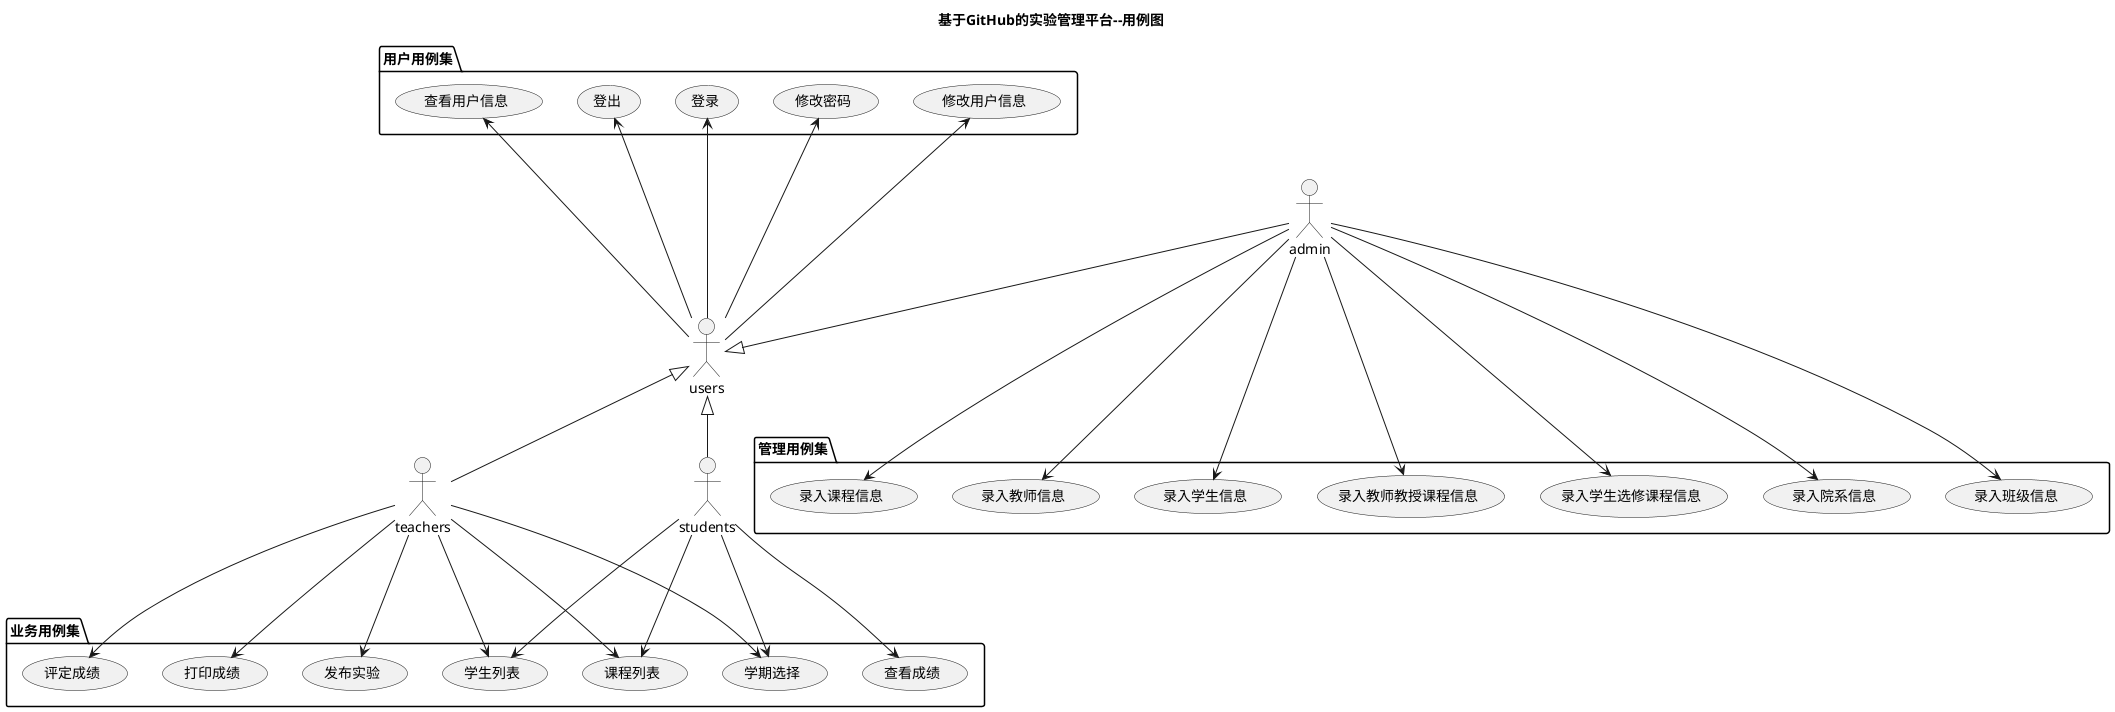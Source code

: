 ##3.用例图设计
```
@startuml
title 基于GitHub的实验管理平台--用例图
actor teachers
actor students
actor users
actor admin
users <|-- teachers
users <|-- students
users <|-up- admin

package 用户用例集 {
users --up-> (登录)
users --up-> (登出)
users --up-> (查看用户信息)
users --up-> (修改用户信息)
users --up-> (修改密码)
}
package 业务用例集 {
teachers ---> (评定成绩)
teachers ---> (打印成绩)
teachers ---> (发布实验)
teachers ---> (学期选择)
teachers ---> (课程列表)
teachers ---> (学生列表)
students ---> (学生列表)
students ---> (查看成绩)
students ---> (学期选择)
students ---> (课程列表)
}
package 管理用例集{
admin ---> (录入院系信息)
admin ---> (录入班级信息)
admin ---> (录入课程信息)
admin ---> (录入教师信息)
admin ---> (录入学生信息)
admin ---> (录入教师教授课程信息)
admin ---> (录入学生选修课程信息)
}

@enduml
```
